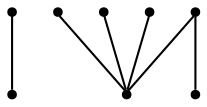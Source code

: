 graph {
  node [shape=point,comment="{\"directed\":false,\"doi\":\"10.1007/978-3-319-50106-2_27\",\"figure\":\"2 (5)\"}"]

  v0 [pos="1465.4595645037296,1903.172707141084"]
  v1 [pos="1454.1452773427418,1869.226064866171"]
  v2 [pos="1295.7272933609106,1869.2260648661709"]
  v3 [pos="1431.514541014564,1812.646928813272"]
  v4 [pos="1408.8827554774944,1914.4868556380104"]
  v5 [pos="1408.8827554774946,1937.1193494159968"]
  v6 [pos="1374.9356971589625,2005.0084371816893"]
  v7 [pos="1374.9356971589625,1823.9610773101986"]

  v0 -- v3 [id="-1",pos="1465.4595645037296,1903.172707141084 1446.713826143223,1903.172707141084 1431.5155584292472,1887.9746256919161 1431.5155584292472,1869.226064866171 1431.514541014564,1812.646928813272 1431.514541014564,1812.646928813272 1431.514541014564,1812.646928813272"]
  v1 -- v2 [id="-2",pos="1454.1452773427418,1869.226064866171 1295.7272933609106,1869.2260648661709 1295.7272933609106,1869.2260648661709 1295.7272933609106,1869.2260648661709"]
  v4 -- v2 [id="-3",pos="1408.8827554774944,1914.4868556380104 1363.6214417921835,1914.4868556380104 1363.6214417921835,1914.4868556380104 1363.6214417921835,1914.4868556380104 1295.7272933609106,1869.2260648661709 1295.7272933609106,1869.2260648661709 1295.7272933609106,1869.2260648661709"]
  v5 -- v2 [id="-4",pos="1408.8827554774946,1937.1193494159968 1363.6214417921835,1937.1193494159966 1363.6214417921835,1937.1193494159966 1363.6214417921835,1937.1193494159966 1295.7272933609106,1869.2260648661709 1295.7272933609106,1869.2260648661709 1295.7272933609106,1869.2260648661709"]
  v6 -- v7 [id="-5",pos="1374.9356971589625,2005.0084371816893 1374.9356971589625,1823.9610773101986 1374.9356971589625,1823.9610773101986 1374.9356971589625,1823.9610773101986"]
  v6 -- v2 [id="-6",pos="1374.9356971589625,2005.0084371816893 1295.7272933609106,1869.2260648661709 1295.7272933609106,1869.2260648661709 1295.7272933609106,1869.2260648661709"]
}